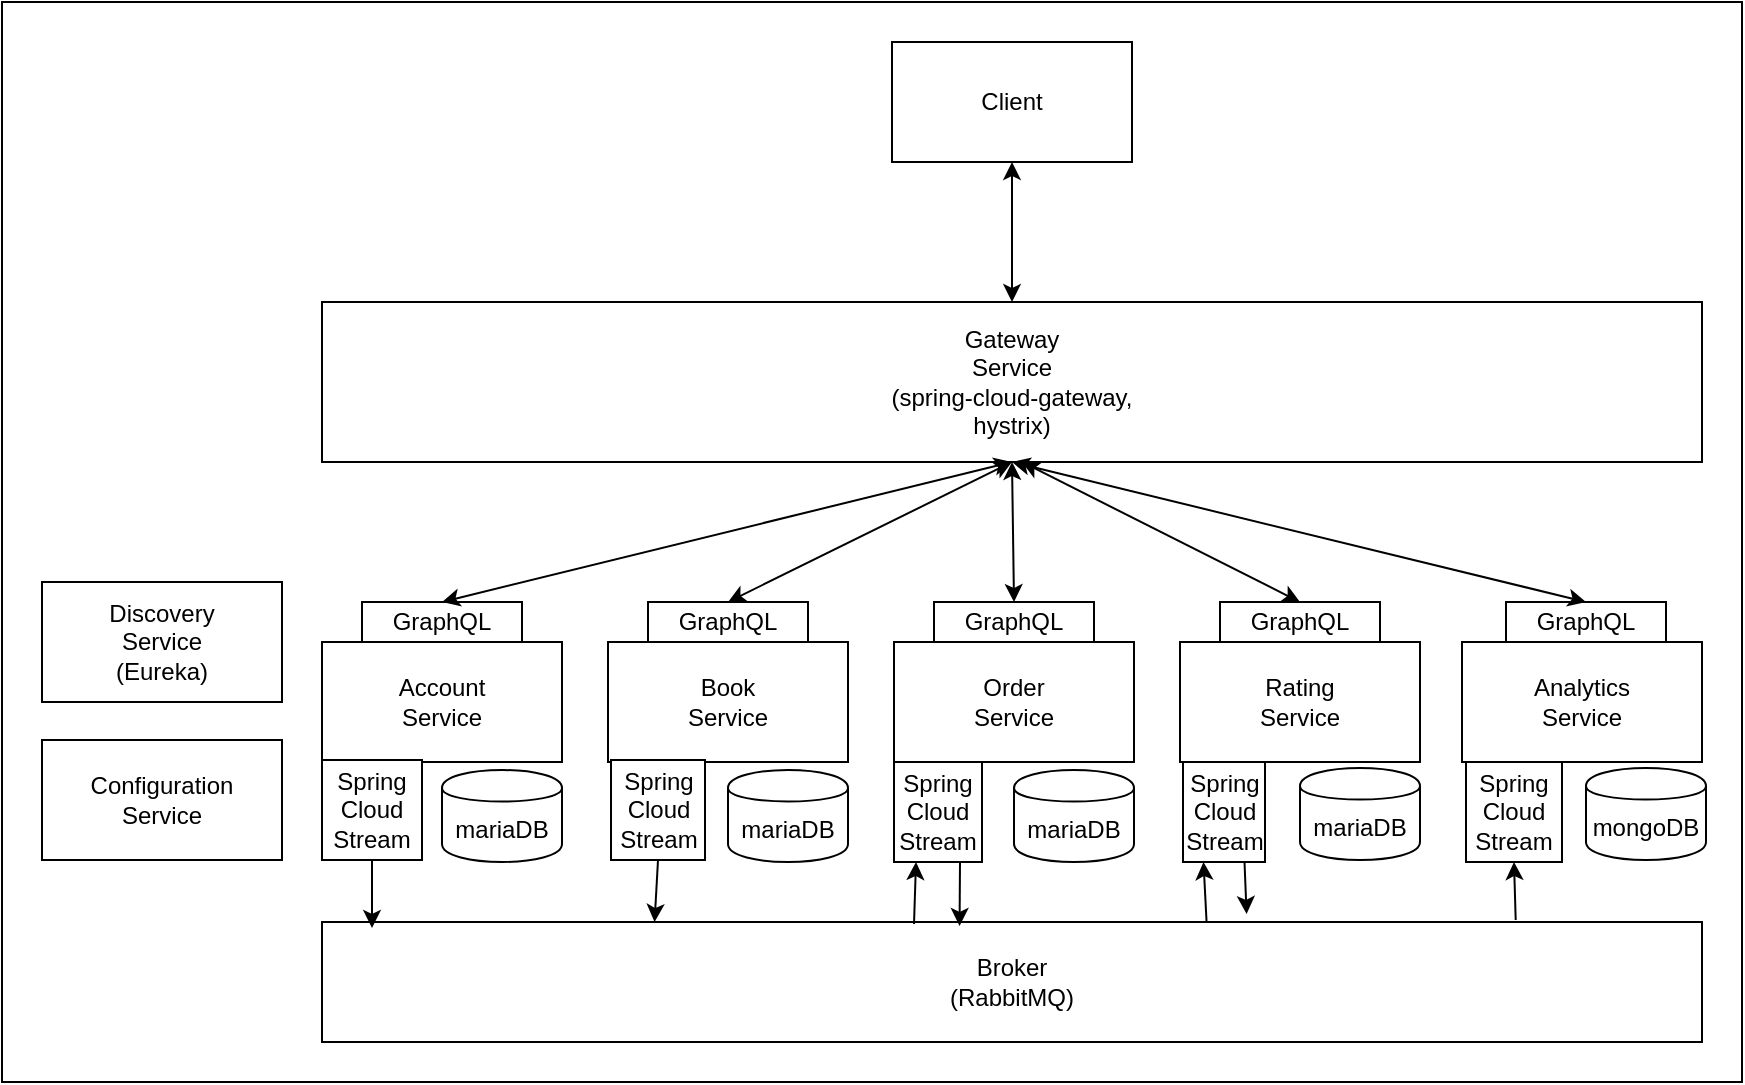 <mxfile version="10.8.0"><diagram id="BA6ytmFab3PuR27_B4Gg" name="Page-1"><mxGraphModel dx="1394" dy="764" grid="1" gridSize="10" guides="1" tooltips="1" connect="1" arrows="1" fold="1" page="1" pageScale="1" pageWidth="827" pageHeight="1169" math="0" shadow="0"><root><mxCell id="0"/><mxCell id="1" parent="0"/><mxCell id="GefancbUOUYeWcP7319B-45" value="" style="rounded=0;whiteSpace=wrap;html=1;fillColor=none;" vertex="1" parent="1"><mxGeometry x="60" y="40" width="870" height="540" as="geometry"/></mxCell><mxCell id="GefancbUOUYeWcP7319B-1" value="Gateway&lt;br&gt;Service&lt;br&gt;(spring-cloud-gateway,&lt;br&gt;hystrix)&lt;br&gt;" style="rounded=0;whiteSpace=wrap;html=1;" vertex="1" parent="1"><mxGeometry x="220" y="190" width="690" height="80" as="geometry"/></mxCell><mxCell id="GefancbUOUYeWcP7319B-2" value="Discovery&lt;br&gt;Service&lt;br&gt;(Eureka)&lt;br&gt;" style="rounded=0;whiteSpace=wrap;html=1;" vertex="1" parent="1"><mxGeometry x="80" y="330" width="120" height="60" as="geometry"/></mxCell><mxCell id="GefancbUOUYeWcP7319B-3" value="Configuration&lt;br&gt;Service" style="rounded=0;whiteSpace=wrap;html=1;" vertex="1" parent="1"><mxGeometry x="80" y="409" width="120" height="60" as="geometry"/></mxCell><mxCell id="GefancbUOUYeWcP7319B-4" value="Broker&lt;br&gt;(RabbitMQ)&lt;br&gt;" style="rounded=0;whiteSpace=wrap;html=1;" vertex="1" parent="1"><mxGeometry x="220" y="500" width="690" height="60" as="geometry"/></mxCell><mxCell id="GefancbUOUYeWcP7319B-5" value="Account&lt;br&gt;Service&lt;br&gt;" style="rounded=0;whiteSpace=wrap;html=1;" vertex="1" parent="1"><mxGeometry x="220" y="360" width="120" height="60" as="geometry"/></mxCell><mxCell id="GefancbUOUYeWcP7319B-6" value="Book&lt;br&gt;Service&lt;br&gt;" style="rounded=0;whiteSpace=wrap;html=1;" vertex="1" parent="1"><mxGeometry x="363" y="360" width="120" height="60" as="geometry"/></mxCell><mxCell id="GefancbUOUYeWcP7319B-7" value="Order&lt;br&gt;Service&lt;br&gt;" style="rounded=0;whiteSpace=wrap;html=1;" vertex="1" parent="1"><mxGeometry x="506" y="360" width="120" height="60" as="geometry"/></mxCell><mxCell id="GefancbUOUYeWcP7319B-8" value="Rating&lt;br&gt;Service" style="rounded=0;whiteSpace=wrap;html=1;" vertex="1" parent="1"><mxGeometry x="649" y="360" width="120" height="60" as="geometry"/></mxCell><mxCell id="GefancbUOUYeWcP7319B-9" value="Analytics&lt;br&gt;Service&lt;br&gt;" style="rounded=0;whiteSpace=wrap;html=1;" vertex="1" parent="1"><mxGeometry x="790" y="360" width="120" height="60" as="geometry"/></mxCell><mxCell id="GefancbUOUYeWcP7319B-10" value="GraphQL" style="rounded=0;whiteSpace=wrap;html=1;" vertex="1" parent="1"><mxGeometry x="240" y="340" width="80" height="20" as="geometry"/></mxCell><mxCell id="GefancbUOUYeWcP7319B-11" value="GraphQL" style="rounded=0;whiteSpace=wrap;html=1;" vertex="1" parent="1"><mxGeometry x="383" y="340" width="80" height="20" as="geometry"/></mxCell><mxCell id="GefancbUOUYeWcP7319B-12" value="GraphQL" style="rounded=0;whiteSpace=wrap;html=1;" vertex="1" parent="1"><mxGeometry x="526" y="340" width="80" height="20" as="geometry"/></mxCell><mxCell id="GefancbUOUYeWcP7319B-13" value="GraphQL" style="rounded=0;whiteSpace=wrap;html=1;" vertex="1" parent="1"><mxGeometry x="669" y="340" width="80" height="20" as="geometry"/></mxCell><mxCell id="GefancbUOUYeWcP7319B-14" value="GraphQL" style="rounded=0;whiteSpace=wrap;html=1;" vertex="1" parent="1"><mxGeometry x="812" y="340" width="80" height="20" as="geometry"/></mxCell><mxCell id="GefancbUOUYeWcP7319B-15" value="Spring&lt;br&gt;Cloud&lt;br&gt;Stream&lt;br&gt;" style="rounded=0;whiteSpace=wrap;html=1;" vertex="1" parent="1"><mxGeometry x="220" y="419" width="50" height="50" as="geometry"/></mxCell><mxCell id="GefancbUOUYeWcP7319B-16" value="Spring&lt;br&gt;Cloud&lt;br&gt;Stream&lt;br&gt;" style="rounded=0;whiteSpace=wrap;html=1;" vertex="1" parent="1"><mxGeometry x="364.5" y="419" width="47" height="50" as="geometry"/></mxCell><mxCell id="GefancbUOUYeWcP7319B-17" value="Spring&lt;br&gt;Cloud&lt;br&gt;Stream&lt;br&gt;" style="rounded=0;whiteSpace=wrap;html=1;" vertex="1" parent="1"><mxGeometry x="506" y="420" width="44" height="50" as="geometry"/></mxCell><mxCell id="GefancbUOUYeWcP7319B-18" value="Spring&lt;br&gt;Cloud&lt;br&gt;Stream&lt;br&gt;" style="rounded=0;whiteSpace=wrap;html=1;" vertex="1" parent="1"><mxGeometry x="650.5" y="420" width="41" height="50" as="geometry"/></mxCell><mxCell id="GefancbUOUYeWcP7319B-19" value="Spring&lt;br&gt;Cloud&lt;br&gt;Stream&lt;br&gt;" style="rounded=0;whiteSpace=wrap;html=1;" vertex="1" parent="1"><mxGeometry x="792" y="420" width="48" height="50" as="geometry"/></mxCell><mxCell id="GefancbUOUYeWcP7319B-20" value="mariaDB" style="shape=cylinder;whiteSpace=wrap;html=1;boundedLbl=1;backgroundOutline=1;" vertex="1" parent="1"><mxGeometry x="280" y="424" width="60" height="46" as="geometry"/></mxCell><mxCell id="GefancbUOUYeWcP7319B-25" value="mariaDB" style="shape=cylinder;whiteSpace=wrap;html=1;boundedLbl=1;backgroundOutline=1;" vertex="1" parent="1"><mxGeometry x="423" y="424" width="60" height="46" as="geometry"/></mxCell><mxCell id="GefancbUOUYeWcP7319B-26" value="mariaDB" style="shape=cylinder;whiteSpace=wrap;html=1;boundedLbl=1;backgroundOutline=1;" vertex="1" parent="1"><mxGeometry x="566" y="424" width="60" height="46" as="geometry"/></mxCell><mxCell id="GefancbUOUYeWcP7319B-27" value="mariaDB" style="shape=cylinder;whiteSpace=wrap;html=1;boundedLbl=1;backgroundOutline=1;" vertex="1" parent="1"><mxGeometry x="709" y="423" width="60" height="46" as="geometry"/></mxCell><mxCell id="GefancbUOUYeWcP7319B-28" value="mongoDB" style="shape=cylinder;whiteSpace=wrap;html=1;boundedLbl=1;backgroundOutline=1;" vertex="1" parent="1"><mxGeometry x="852" y="423" width="60" height="46" as="geometry"/></mxCell><mxCell id="GefancbUOUYeWcP7319B-29" value="" style="endArrow=classic;startArrow=classic;html=1;exitX=0.5;exitY=0;exitDx=0;exitDy=0;" edge="1" parent="1" source="GefancbUOUYeWcP7319B-1"><mxGeometry width="50" height="50" relative="1" as="geometry"><mxPoint x="540" y="120" as="sourcePoint"/><mxPoint x="565" y="120" as="targetPoint"/></mxGeometry></mxCell><mxCell id="GefancbUOUYeWcP7319B-30" value="" style="endArrow=classic;startArrow=classic;html=1;exitX=0.5;exitY=0;exitDx=0;exitDy=0;entryX=0.5;entryY=1;entryDx=0;entryDy=0;" edge="1" parent="1" source="GefancbUOUYeWcP7319B-10" target="GefancbUOUYeWcP7319B-1"><mxGeometry width="50" height="50" relative="1" as="geometry"><mxPoint x="300" y="330" as="sourcePoint"/><mxPoint x="350" y="280" as="targetPoint"/></mxGeometry></mxCell><mxCell id="GefancbUOUYeWcP7319B-31" value="" style="endArrow=classic;startArrow=classic;html=1;entryX=0.5;entryY=1;entryDx=0;entryDy=0;exitX=0.5;exitY=0;exitDx=0;exitDy=0;" edge="1" parent="1" source="GefancbUOUYeWcP7319B-11" target="GefancbUOUYeWcP7319B-1"><mxGeometry width="50" height="50" relative="1" as="geometry"><mxPoint x="-60" y="290" as="sourcePoint"/><mxPoint x="-10" y="240" as="targetPoint"/></mxGeometry></mxCell><mxCell id="GefancbUOUYeWcP7319B-32" value="" style="endArrow=classic;startArrow=classic;html=1;exitX=0.5;exitY=0;exitDx=0;exitDy=0;entryX=0.5;entryY=1;entryDx=0;entryDy=0;" edge="1" parent="1" source="GefancbUOUYeWcP7319B-12" target="GefancbUOUYeWcP7319B-1"><mxGeometry width="50" height="50" relative="1" as="geometry"><mxPoint x="130" y="280" as="sourcePoint"/><mxPoint x="180" y="230" as="targetPoint"/></mxGeometry></mxCell><mxCell id="GefancbUOUYeWcP7319B-33" value="" style="endArrow=classic;startArrow=classic;html=1;exitX=0.5;exitY=0;exitDx=0;exitDy=0;" edge="1" parent="1" source="GefancbUOUYeWcP7319B-13"><mxGeometry width="50" height="50" relative="1" as="geometry"><mxPoint x="720" y="320" as="sourcePoint"/><mxPoint x="570" y="270" as="targetPoint"/></mxGeometry></mxCell><mxCell id="GefancbUOUYeWcP7319B-34" value="" style="endArrow=classic;startArrow=classic;html=1;exitX=0.5;exitY=0;exitDx=0;exitDy=0;entryX=0.5;entryY=1;entryDx=0;entryDy=0;" edge="1" parent="1" source="GefancbUOUYeWcP7319B-14" target="GefancbUOUYeWcP7319B-1"><mxGeometry width="50" height="50" relative="1" as="geometry"><mxPoint x="770" y="330" as="sourcePoint"/><mxPoint x="820" y="280" as="targetPoint"/></mxGeometry></mxCell><mxCell id="GefancbUOUYeWcP7319B-35" value="Client" style="rounded=0;whiteSpace=wrap;html=1;" vertex="1" parent="1"><mxGeometry x="505" y="60" width="120" height="60" as="geometry"/></mxCell><mxCell id="GefancbUOUYeWcP7319B-36" value="" style="endArrow=classic;html=1;exitX=0.5;exitY=1;exitDx=0;exitDy=0;" edge="1" parent="1" source="GefancbUOUYeWcP7319B-15"><mxGeometry width="50" height="50" relative="1" as="geometry"><mxPoint x="100" y="530" as="sourcePoint"/><mxPoint x="245" y="503" as="targetPoint"/></mxGeometry></mxCell><mxCell id="GefancbUOUYeWcP7319B-38" value="" style="endArrow=classic;html=1;exitX=0.5;exitY=1;exitDx=0;exitDy=0;entryX=0.241;entryY=0;entryDx=0;entryDy=0;entryPerimeter=0;" edge="1" parent="1" source="GefancbUOUYeWcP7319B-16" target="GefancbUOUYeWcP7319B-4"><mxGeometry width="50" height="50" relative="1" as="geometry"><mxPoint x="120" y="560" as="sourcePoint"/><mxPoint x="388" y="500" as="targetPoint"/></mxGeometry></mxCell><mxCell id="GefancbUOUYeWcP7319B-40" value="" style="endArrow=classic;html=1;entryX=0.25;entryY=1;entryDx=0;entryDy=0;exitX=0.429;exitY=0.017;exitDx=0;exitDy=0;exitPerimeter=0;" edge="1" parent="1" source="GefancbUOUYeWcP7319B-4" target="GefancbUOUYeWcP7319B-17"><mxGeometry width="50" height="50" relative="1" as="geometry"><mxPoint x="490" y="520" as="sourcePoint"/><mxPoint x="540" y="470" as="targetPoint"/></mxGeometry></mxCell><mxCell id="GefancbUOUYeWcP7319B-41" value="" style="endArrow=classic;html=1;exitX=0.75;exitY=1;exitDx=0;exitDy=0;entryX=0.462;entryY=0.033;entryDx=0;entryDy=0;entryPerimeter=0;" edge="1" parent="1" source="GefancbUOUYeWcP7319B-17" target="GefancbUOUYeWcP7319B-4"><mxGeometry width="50" height="50" relative="1" as="geometry"><mxPoint x="480" y="660" as="sourcePoint"/><mxPoint x="530" y="610" as="targetPoint"/></mxGeometry></mxCell><mxCell id="GefancbUOUYeWcP7319B-42" value="" style="endArrow=classic;html=1;entryX=0.25;entryY=1;entryDx=0;entryDy=0;exitX=0.641;exitY=0;exitDx=0;exitDy=0;exitPerimeter=0;" edge="1" parent="1" source="GefancbUOUYeWcP7319B-4" target="GefancbUOUYeWcP7319B-18"><mxGeometry width="50" height="50" relative="1" as="geometry"><mxPoint x="670" y="650" as="sourcePoint"/><mxPoint x="720" y="600" as="targetPoint"/></mxGeometry></mxCell><mxCell id="GefancbUOUYeWcP7319B-43" value="" style="endArrow=classic;html=1;exitX=0.75;exitY=1;exitDx=0;exitDy=0;entryX=0.67;entryY=-0.067;entryDx=0;entryDy=0;entryPerimeter=0;" edge="1" parent="1" source="GefancbUOUYeWcP7319B-18" target="GefancbUOUYeWcP7319B-4"><mxGeometry width="50" height="50" relative="1" as="geometry"><mxPoint x="590" y="650" as="sourcePoint"/><mxPoint x="640" y="600" as="targetPoint"/></mxGeometry></mxCell><mxCell id="GefancbUOUYeWcP7319B-44" value="" style="endArrow=classic;html=1;entryX=0.5;entryY=1;entryDx=0;entryDy=0;exitX=0.865;exitY=-0.017;exitDx=0;exitDy=0;exitPerimeter=0;" edge="1" parent="1" source="GefancbUOUYeWcP7319B-4" target="GefancbUOUYeWcP7319B-19"><mxGeometry width="50" height="50" relative="1" as="geometry"><mxPoint x="770" y="640" as="sourcePoint"/><mxPoint x="820" y="590" as="targetPoint"/></mxGeometry></mxCell></root></mxGraphModel></diagram></mxfile>